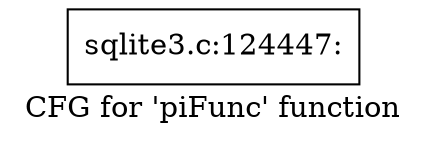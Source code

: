 digraph "CFG for 'piFunc' function" {
	label="CFG for 'piFunc' function";

	Node0x55c0fa613f30 [shape=record,label="{sqlite3.c:124447:}"];
}
